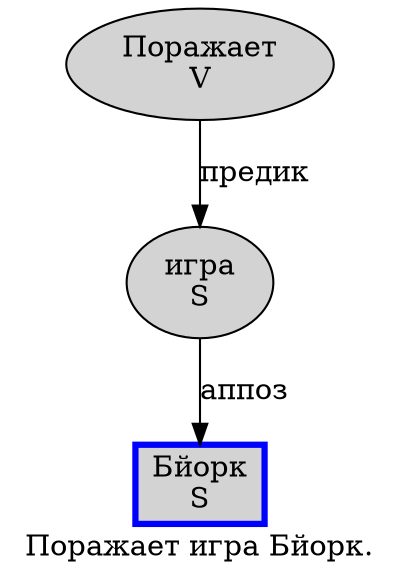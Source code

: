 digraph SENTENCE_994 {
	graph [label="Поражает игра Бйорк."]
	node [style=filled]
		0 [label="Поражает
V" color="" fillcolor=lightgray penwidth=1 shape=ellipse]
		1 [label="игра
S" color="" fillcolor=lightgray penwidth=1 shape=ellipse]
		2 [label="Бйорк
S" color=blue fillcolor=lightgray penwidth=3 shape=box]
			1 -> 2 [label="аппоз"]
			0 -> 1 [label="предик"]
}